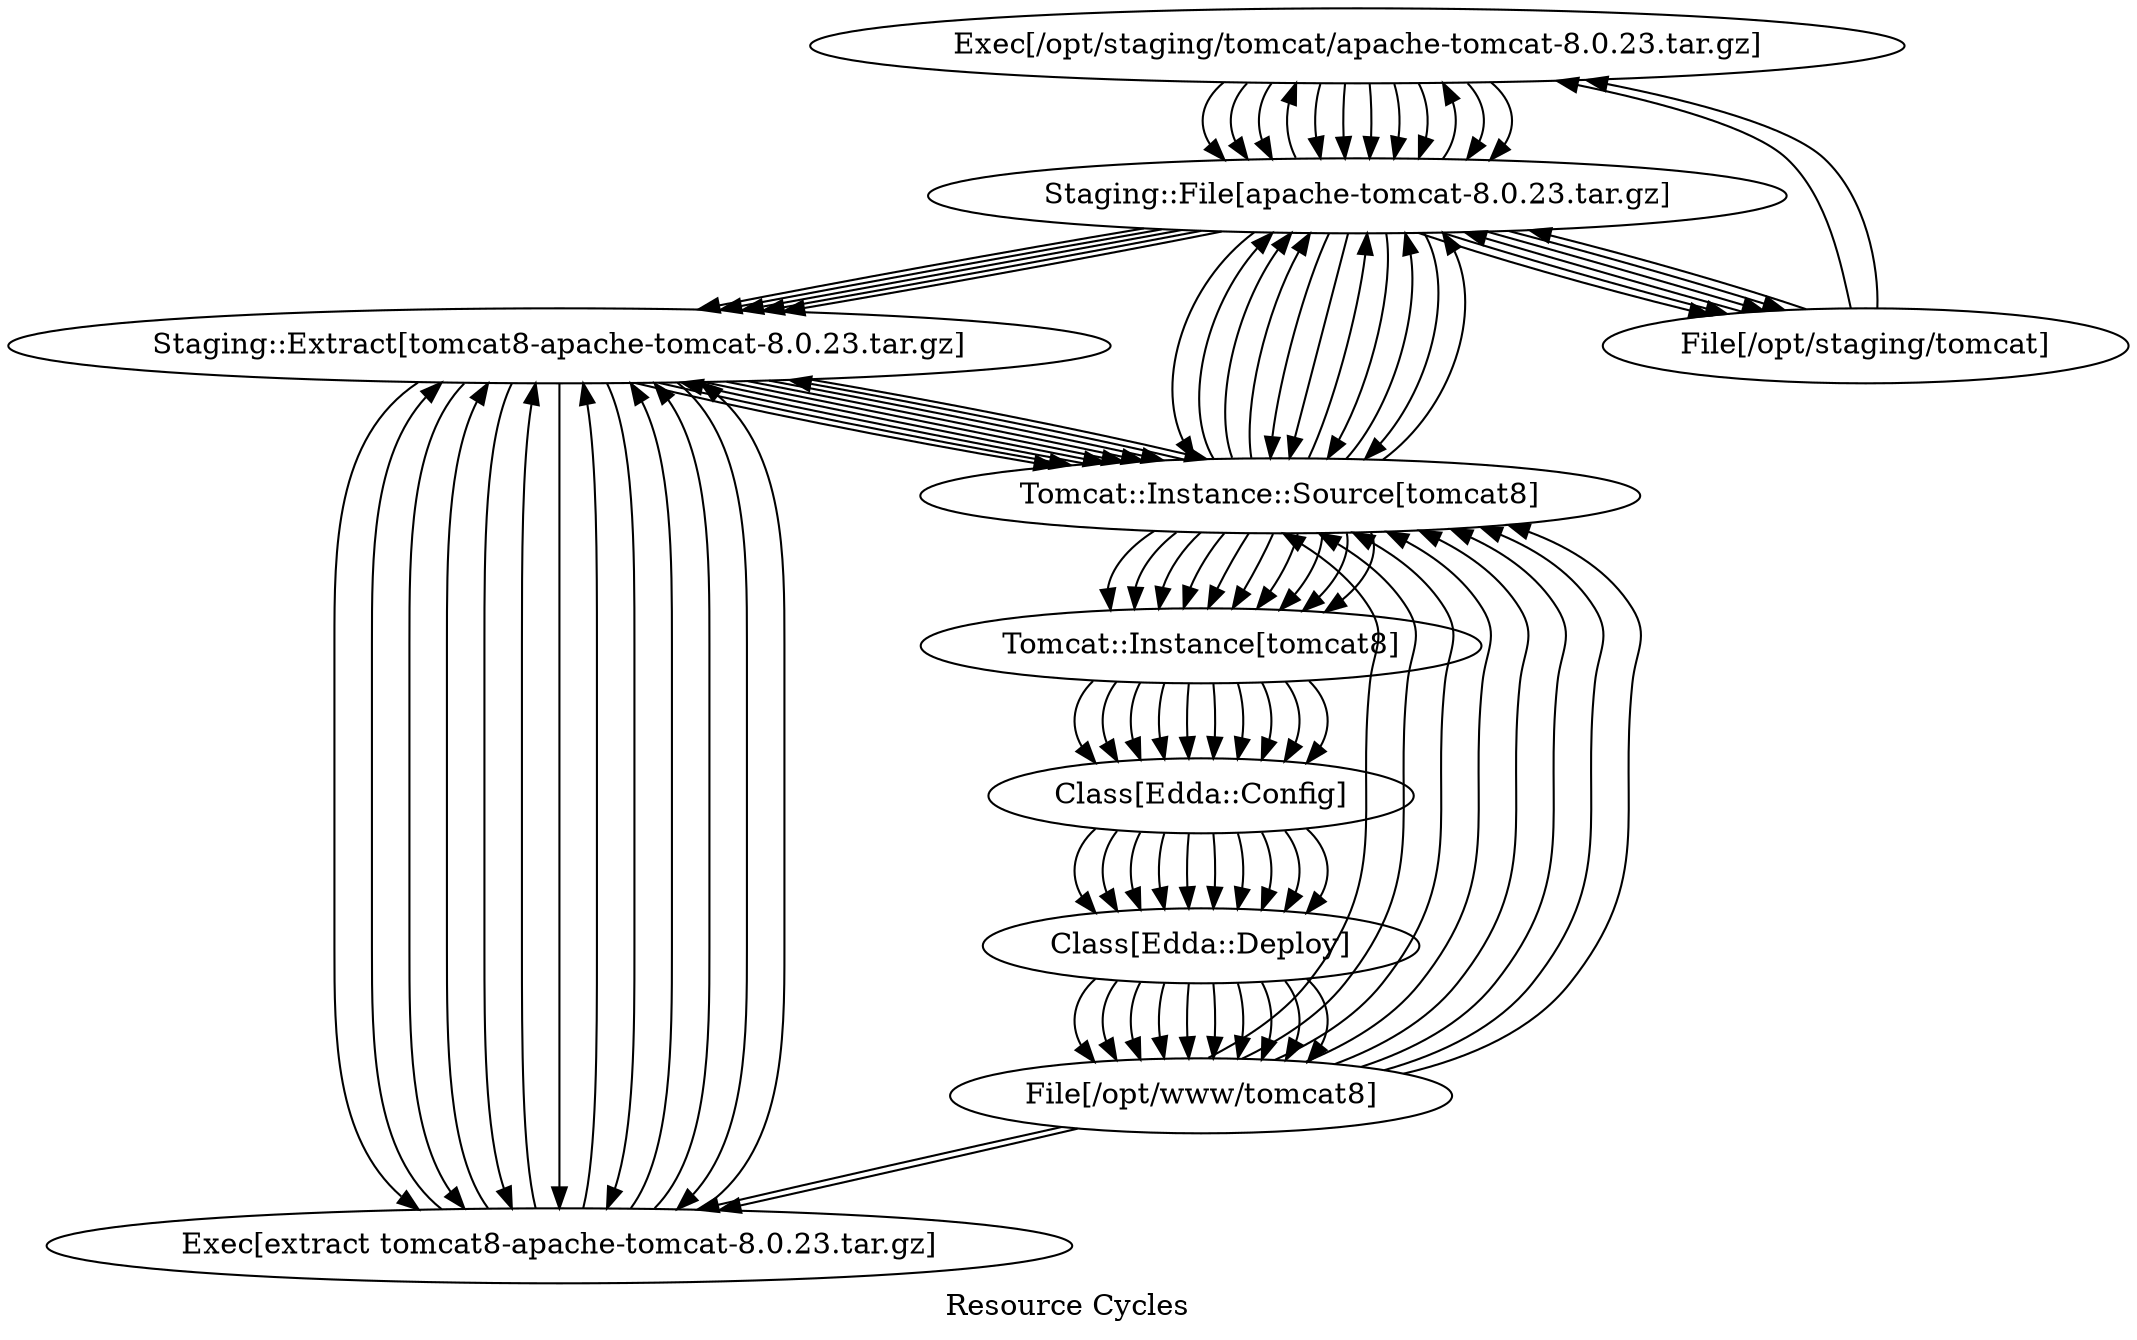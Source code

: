 digraph Resource_Cycles {
  label = "Resource Cycles"
"Exec[/opt/staging/tomcat/apache-tomcat-8.0.23.tar.gz]" -> "Staging::File[apache-tomcat-8.0.23.tar.gz]" -> "Staging::Extract[tomcat8-apache-tomcat-8.0.23.tar.gz]" -> "Exec[extract tomcat8-apache-tomcat-8.0.23.tar.gz]" -> "Staging::Extract[tomcat8-apache-tomcat-8.0.23.tar.gz]" -> "Tomcat::Instance::Source[tomcat8]" -> "Tomcat::Instance[tomcat8]" -> "Class[Edda::Config]" -> "Class[Edda::Deploy]" -> "File[/opt/www/tomcat8]" -> "Exec[extract tomcat8-apache-tomcat-8.0.23.tar.gz]"
"Exec[/opt/staging/tomcat/apache-tomcat-8.0.23.tar.gz]" -> "Staging::File[apache-tomcat-8.0.23.tar.gz]" -> "Staging::Extract[tomcat8-apache-tomcat-8.0.23.tar.gz]" -> "Exec[extract tomcat8-apache-tomcat-8.0.23.tar.gz]" -> "Staging::Extract[tomcat8-apache-tomcat-8.0.23.tar.gz]" -> "Tomcat::Instance::Source[tomcat8]" -> "Tomcat::Instance[tomcat8]" -> "Class[Edda::Config]" -> "Class[Edda::Deploy]" -> "File[/opt/www/tomcat8]" -> "Tomcat::Instance::Source[tomcat8]" -> "Staging::Extract[tomcat8-apache-tomcat-8.0.23.tar.gz]"
"Exec[/opt/staging/tomcat/apache-tomcat-8.0.23.tar.gz]" -> "Staging::File[apache-tomcat-8.0.23.tar.gz]" -> "Staging::Extract[tomcat8-apache-tomcat-8.0.23.tar.gz]" -> "Exec[extract tomcat8-apache-tomcat-8.0.23.tar.gz]" -> "Staging::Extract[tomcat8-apache-tomcat-8.0.23.tar.gz]" -> "Tomcat::Instance::Source[tomcat8]" -> "Tomcat::Instance[tomcat8]" -> "Class[Edda::Config]" -> "Class[Edda::Deploy]" -> "File[/opt/www/tomcat8]" -> "Tomcat::Instance::Source[tomcat8]" -> "Staging::File[apache-tomcat-8.0.23.tar.gz]" -> "Exec[/opt/staging/tomcat/apache-tomcat-8.0.23.tar.gz]"
"Exec[/opt/staging/tomcat/apache-tomcat-8.0.23.tar.gz]" -> "Staging::File[apache-tomcat-8.0.23.tar.gz]" -> "Staging::Extract[tomcat8-apache-tomcat-8.0.23.tar.gz]" -> "Exec[extract tomcat8-apache-tomcat-8.0.23.tar.gz]" -> "Staging::Extract[tomcat8-apache-tomcat-8.0.23.tar.gz]" -> "Tomcat::Instance::Source[tomcat8]" -> "Tomcat::Instance[tomcat8]" -> "Class[Edda::Config]" -> "Class[Edda::Deploy]" -> "File[/opt/www/tomcat8]" -> "Tomcat::Instance::Source[tomcat8]" -> "Staging::File[apache-tomcat-8.0.23.tar.gz]" -> "File[/opt/staging/tomcat]" -> "Exec[/opt/staging/tomcat/apache-tomcat-8.0.23.tar.gz]"
"Exec[/opt/staging/tomcat/apache-tomcat-8.0.23.tar.gz]" -> "Staging::File[apache-tomcat-8.0.23.tar.gz]" -> "Staging::Extract[tomcat8-apache-tomcat-8.0.23.tar.gz]" -> "Exec[extract tomcat8-apache-tomcat-8.0.23.tar.gz]" -> "Staging::Extract[tomcat8-apache-tomcat-8.0.23.tar.gz]" -> "Tomcat::Instance::Source[tomcat8]" -> "Tomcat::Instance[tomcat8]" -> "Class[Edda::Config]" -> "Class[Edda::Deploy]" -> "File[/opt/www/tomcat8]" -> "Tomcat::Instance::Source[tomcat8]" -> "Staging::File[apache-tomcat-8.0.23.tar.gz]" -> "File[/opt/staging/tomcat]" -> "Staging::File[apache-tomcat-8.0.23.tar.gz]"
"Exec[/opt/staging/tomcat/apache-tomcat-8.0.23.tar.gz]" -> "Staging::File[apache-tomcat-8.0.23.tar.gz]" -> "Tomcat::Instance::Source[tomcat8]" -> "Tomcat::Instance[tomcat8]" -> "Class[Edda::Config]" -> "Class[Edda::Deploy]" -> "File[/opt/www/tomcat8]" -> "Exec[extract tomcat8-apache-tomcat-8.0.23.tar.gz]" -> "Staging::Extract[tomcat8-apache-tomcat-8.0.23.tar.gz]" -> "Tomcat::Instance::Source[tomcat8]"
"Exec[/opt/staging/tomcat/apache-tomcat-8.0.23.tar.gz]" -> "Staging::File[apache-tomcat-8.0.23.tar.gz]" -> "Tomcat::Instance::Source[tomcat8]" -> "Tomcat::Instance[tomcat8]" -> "Class[Edda::Config]" -> "Class[Edda::Deploy]" -> "File[/opt/www/tomcat8]" -> "Tomcat::Instance::Source[tomcat8]" -> "Staging::Extract[tomcat8-apache-tomcat-8.0.23.tar.gz]" -> "Exec[extract tomcat8-apache-tomcat-8.0.23.tar.gz]" -> "Staging::Extract[tomcat8-apache-tomcat-8.0.23.tar.gz]" -> "Tomcat::Instance::Source[tomcat8]"
"Exec[/opt/staging/tomcat/apache-tomcat-8.0.23.tar.gz]" -> "Staging::File[apache-tomcat-8.0.23.tar.gz]" -> "Tomcat::Instance::Source[tomcat8]" -> "Tomcat::Instance[tomcat8]" -> "Class[Edda::Config]" -> "Class[Edda::Deploy]" -> "File[/opt/www/tomcat8]" -> "Tomcat::Instance::Source[tomcat8]" -> "Staging::File[apache-tomcat-8.0.23.tar.gz]" -> "Exec[/opt/staging/tomcat/apache-tomcat-8.0.23.tar.gz]"
"Exec[/opt/staging/tomcat/apache-tomcat-8.0.23.tar.gz]" -> "Staging::File[apache-tomcat-8.0.23.tar.gz]" -> "Tomcat::Instance::Source[tomcat8]" -> "Tomcat::Instance[tomcat8]" -> "Class[Edda::Config]" -> "Class[Edda::Deploy]" -> "File[/opt/www/tomcat8]" -> "Tomcat::Instance::Source[tomcat8]" -> "Staging::File[apache-tomcat-8.0.23.tar.gz]" -> "File[/opt/staging/tomcat]" -> "Exec[/opt/staging/tomcat/apache-tomcat-8.0.23.tar.gz]"
"Exec[/opt/staging/tomcat/apache-tomcat-8.0.23.tar.gz]" -> "Staging::File[apache-tomcat-8.0.23.tar.gz]" -> "Tomcat::Instance::Source[tomcat8]" -> "Tomcat::Instance[tomcat8]" -> "Class[Edda::Config]" -> "Class[Edda::Deploy]" -> "File[/opt/www/tomcat8]" -> "Tomcat::Instance::Source[tomcat8]" -> "Staging::File[apache-tomcat-8.0.23.tar.gz]" -> "File[/opt/staging/tomcat]" -> "Staging::File[apache-tomcat-8.0.23.tar.gz]"
}
